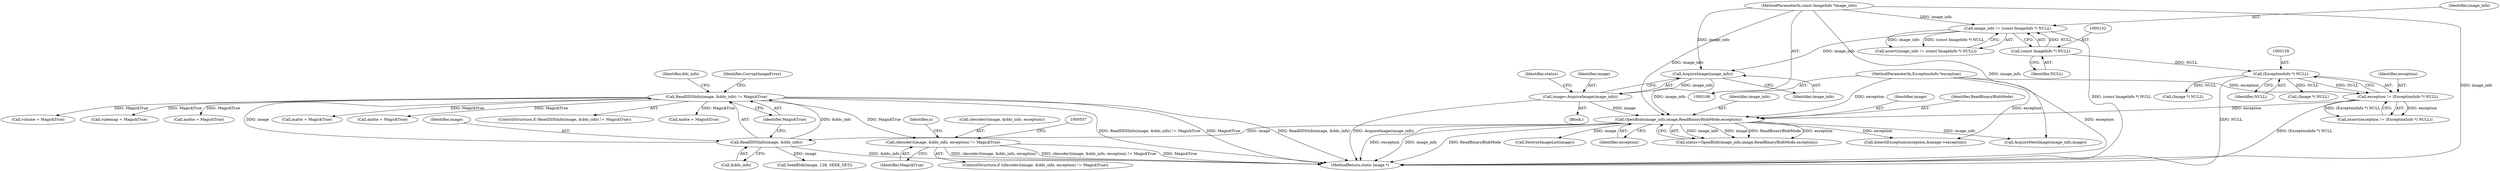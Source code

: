 digraph "0_ImageMagick_f5910e91b0778e03ded45b9022be8eb8f77942cd@pointer" {
"1000545" [label="(Call,(decoder)(image, &dds_info, exception) != MagickTrue)"];
"1000192" [label="(Call,ReadDDSInfo(image, &dds_info) != MagickTrue)"];
"1000193" [label="(Call,ReadDDSInfo(image, &dds_info))"];
"1000173" [label="(Call,OpenBlob(image_info,image,ReadBinaryBlobMode,exception))"];
"1000169" [label="(Call,AcquireImage(image_info))"];
"1000129" [label="(Call,image_info != (const ImageInfo *) NULL)"];
"1000109" [label="(MethodParameterIn,const ImageInfo *image_info)"];
"1000131" [label="(Call,(const ImageInfo *) NULL)"];
"1000167" [label="(Call,image=AcquireImage(image_info))"];
"1000156" [label="(Call,exception != (ExceptionInfo *) NULL)"];
"1000110" [label="(MethodParameterIn,ExceptionInfo *exception)"];
"1000158" [label="(Call,(ExceptionInfo *) NULL)"];
"1000193" [label="(Call,ReadDDSInfo(image, &dds_info))"];
"1000160" [label="(Identifier,NULL)"];
"1000195" [label="(Call,&dds_info)"];
"1000223" [label="(Call,volume = MagickTrue)"];
"1000208" [label="(Call,cubemap = MagickTrue)"];
"1000110" [label="(MethodParameterIn,ExceptionInfo *exception)"];
"1000228" [label="(Call,SeekBlob(image, 128, SEEK_SET))"];
"1000185" [label="(Call,DestroyImageList(image))"];
"1000157" [label="(Identifier,exception)"];
"1000544" [label="(ControlStructure,if ((decoder)(image, &dds_info, exception) != MagickTrue))"];
"1000343" [label="(Call,matte = MagickTrue)"];
"1000172" [label="(Identifier,status)"];
"1000435" [label="(Identifier,n)"];
"1000450" [label="(Call,AcquireNextImage(image_info,image))"];
"1000158" [label="(Call,(ExceptionInfo *) NULL)"];
"1000545" [label="(Call,(decoder)(image, &dds_info, exception) != MagickTrue)"];
"1000535" [label="(Call,InheritException(exception,&image->exception))"];
"1000177" [label="(Identifier,exception)"];
"1000130" [label="(Identifier,image_info)"];
"1000168" [label="(Identifier,image)"];
"1000171" [label="(Call,status=OpenBlob(image_info,image,ReadBinaryBlobMode,exception))"];
"1000554" [label="(Identifier,MagickTrue)"];
"1000194" [label="(Identifier,image)"];
"1000175" [label="(Identifier,image)"];
"1000169" [label="(Call,AcquireImage(image_info))"];
"1000129" [label="(Call,image_info != (const ImageInfo *) NULL)"];
"1000176" [label="(Identifier,ReadBinaryBlobMode)"];
"1000131" [label="(Call,(const ImageInfo *) NULL)"];
"1000546" [label="(Call,(decoder)(image, &dds_info, exception))"];
"1000205" [label="(Identifier,dds_info)"];
"1000156" [label="(Call,exception != (ExceptionInfo *) NULL)"];
"1000200" [label="(Identifier,CorruptImageError)"];
"1000261" [label="(Call,matte = MagickTrue)"];
"1000111" [label="(Block,)"];
"1000457" [label="(Call,(Image *) NULL)"];
"1000174" [label="(Identifier,image_info)"];
"1000253" [label="(Call,matte = MagickTrue)"];
"1000133" [label="(Identifier,NULL)"];
"1000188" [label="(Call,(Image *) NULL)"];
"1000197" [label="(Identifier,MagickTrue)"];
"1000109" [label="(MethodParameterIn,const ImageInfo *image_info)"];
"1000155" [label="(Call,assert(exception != (ExceptionInfo *) NULL))"];
"1000191" [label="(ControlStructure,if (ReadDDSInfo(image, &dds_info) != MagickTrue))"];
"1000331" [label="(Call,matte = MagickTrue)"];
"1000173" [label="(Call,OpenBlob(image_info,image,ReadBinaryBlobMode,exception))"];
"1000170" [label="(Identifier,image_info)"];
"1000570" [label="(MethodReturn,static Image *)"];
"1000167" [label="(Call,image=AcquireImage(image_info))"];
"1000192" [label="(Call,ReadDDSInfo(image, &dds_info) != MagickTrue)"];
"1000128" [label="(Call,assert(image_info != (const ImageInfo *) NULL))"];
"1000545" -> "1000544"  [label="AST: "];
"1000545" -> "1000554"  [label="CFG: "];
"1000546" -> "1000545"  [label="AST: "];
"1000554" -> "1000545"  [label="AST: "];
"1000557" -> "1000545"  [label="CFG: "];
"1000435" -> "1000545"  [label="CFG: "];
"1000545" -> "1000570"  [label="DDG: MagickTrue"];
"1000545" -> "1000570"  [label="DDG: (decoder)(image, &dds_info, exception)"];
"1000545" -> "1000570"  [label="DDG: (decoder)(image, &dds_info, exception) != MagickTrue"];
"1000192" -> "1000545"  [label="DDG: MagickTrue"];
"1000192" -> "1000191"  [label="AST: "];
"1000192" -> "1000197"  [label="CFG: "];
"1000193" -> "1000192"  [label="AST: "];
"1000197" -> "1000192"  [label="AST: "];
"1000200" -> "1000192"  [label="CFG: "];
"1000205" -> "1000192"  [label="CFG: "];
"1000192" -> "1000570"  [label="DDG: MagickTrue"];
"1000192" -> "1000570"  [label="DDG: ReadDDSInfo(image, &dds_info)"];
"1000192" -> "1000570"  [label="DDG: ReadDDSInfo(image, &dds_info) != MagickTrue"];
"1000193" -> "1000192"  [label="DDG: image"];
"1000193" -> "1000192"  [label="DDG: &dds_info"];
"1000192" -> "1000208"  [label="DDG: MagickTrue"];
"1000192" -> "1000223"  [label="DDG: MagickTrue"];
"1000192" -> "1000253"  [label="DDG: MagickTrue"];
"1000192" -> "1000261"  [label="DDG: MagickTrue"];
"1000192" -> "1000331"  [label="DDG: MagickTrue"];
"1000192" -> "1000343"  [label="DDG: MagickTrue"];
"1000193" -> "1000195"  [label="CFG: "];
"1000194" -> "1000193"  [label="AST: "];
"1000195" -> "1000193"  [label="AST: "];
"1000197" -> "1000193"  [label="CFG: "];
"1000193" -> "1000570"  [label="DDG: &dds_info"];
"1000173" -> "1000193"  [label="DDG: image"];
"1000193" -> "1000228"  [label="DDG: image"];
"1000173" -> "1000171"  [label="AST: "];
"1000173" -> "1000177"  [label="CFG: "];
"1000174" -> "1000173"  [label="AST: "];
"1000175" -> "1000173"  [label="AST: "];
"1000176" -> "1000173"  [label="AST: "];
"1000177" -> "1000173"  [label="AST: "];
"1000171" -> "1000173"  [label="CFG: "];
"1000173" -> "1000570"  [label="DDG: ReadBinaryBlobMode"];
"1000173" -> "1000570"  [label="DDG: exception"];
"1000173" -> "1000570"  [label="DDG: image_info"];
"1000173" -> "1000171"  [label="DDG: image_info"];
"1000173" -> "1000171"  [label="DDG: image"];
"1000173" -> "1000171"  [label="DDG: ReadBinaryBlobMode"];
"1000173" -> "1000171"  [label="DDG: exception"];
"1000169" -> "1000173"  [label="DDG: image_info"];
"1000109" -> "1000173"  [label="DDG: image_info"];
"1000167" -> "1000173"  [label="DDG: image"];
"1000156" -> "1000173"  [label="DDG: exception"];
"1000110" -> "1000173"  [label="DDG: exception"];
"1000173" -> "1000185"  [label="DDG: image"];
"1000173" -> "1000450"  [label="DDG: image_info"];
"1000173" -> "1000535"  [label="DDG: exception"];
"1000169" -> "1000167"  [label="AST: "];
"1000169" -> "1000170"  [label="CFG: "];
"1000170" -> "1000169"  [label="AST: "];
"1000167" -> "1000169"  [label="CFG: "];
"1000169" -> "1000167"  [label="DDG: image_info"];
"1000129" -> "1000169"  [label="DDG: image_info"];
"1000109" -> "1000169"  [label="DDG: image_info"];
"1000129" -> "1000128"  [label="AST: "];
"1000129" -> "1000131"  [label="CFG: "];
"1000130" -> "1000129"  [label="AST: "];
"1000131" -> "1000129"  [label="AST: "];
"1000128" -> "1000129"  [label="CFG: "];
"1000129" -> "1000570"  [label="DDG: (const ImageInfo *) NULL"];
"1000129" -> "1000128"  [label="DDG: image_info"];
"1000129" -> "1000128"  [label="DDG: (const ImageInfo *) NULL"];
"1000109" -> "1000129"  [label="DDG: image_info"];
"1000131" -> "1000129"  [label="DDG: NULL"];
"1000109" -> "1000108"  [label="AST: "];
"1000109" -> "1000570"  [label="DDG: image_info"];
"1000109" -> "1000450"  [label="DDG: image_info"];
"1000131" -> "1000133"  [label="CFG: "];
"1000132" -> "1000131"  [label="AST: "];
"1000133" -> "1000131"  [label="AST: "];
"1000131" -> "1000158"  [label="DDG: NULL"];
"1000167" -> "1000111"  [label="AST: "];
"1000168" -> "1000167"  [label="AST: "];
"1000172" -> "1000167"  [label="CFG: "];
"1000167" -> "1000570"  [label="DDG: AcquireImage(image_info)"];
"1000156" -> "1000155"  [label="AST: "];
"1000156" -> "1000158"  [label="CFG: "];
"1000157" -> "1000156"  [label="AST: "];
"1000158" -> "1000156"  [label="AST: "];
"1000155" -> "1000156"  [label="CFG: "];
"1000156" -> "1000570"  [label="DDG: (ExceptionInfo *) NULL"];
"1000156" -> "1000155"  [label="DDG: exception"];
"1000156" -> "1000155"  [label="DDG: (ExceptionInfo *) NULL"];
"1000110" -> "1000156"  [label="DDG: exception"];
"1000158" -> "1000156"  [label="DDG: NULL"];
"1000110" -> "1000108"  [label="AST: "];
"1000110" -> "1000570"  [label="DDG: exception"];
"1000110" -> "1000535"  [label="DDG: exception"];
"1000158" -> "1000160"  [label="CFG: "];
"1000159" -> "1000158"  [label="AST: "];
"1000160" -> "1000158"  [label="AST: "];
"1000158" -> "1000570"  [label="DDG: NULL"];
"1000158" -> "1000188"  [label="DDG: NULL"];
"1000158" -> "1000457"  [label="DDG: NULL"];
}

